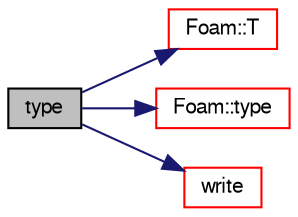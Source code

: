 digraph "type"
{
  bgcolor="transparent";
  edge [fontname="FreeSans",fontsize="10",labelfontname="FreeSans",labelfontsize="10"];
  node [fontname="FreeSans",fontsize="10",shape=record];
  rankdir="LR";
  Node60 [label="type",height=0.2,width=0.4,color="black", fillcolor="grey75", style="filled", fontcolor="black"];
  Node60 -> Node61 [color="midnightblue",fontsize="10",style="solid",fontname="FreeSans"];
  Node61 [label="Foam::T",height=0.2,width=0.4,color="red",URL="$a21124.html#ae57fda0abb14bb0944947c463c6e09d4"];
  Node60 -> Node66 [color="midnightblue",fontsize="10",style="solid",fontname="FreeSans"];
  Node66 [label="Foam::type",height=0.2,width=0.4,color="red",URL="$a21124.html#aec48583af672626378f501eb9fc32cd1",tooltip="Return the file type: DIRECTORY or FILE. "];
  Node60 -> Node72 [color="midnightblue",fontsize="10",style="solid",fontname="FreeSans"];
  Node72 [label="write",height=0.2,width=0.4,color="red",URL="$a30290.html#a78cec3e4ecac4a89a3ad8d38f2ad21f5",tooltip="Write to stream. "];
}
